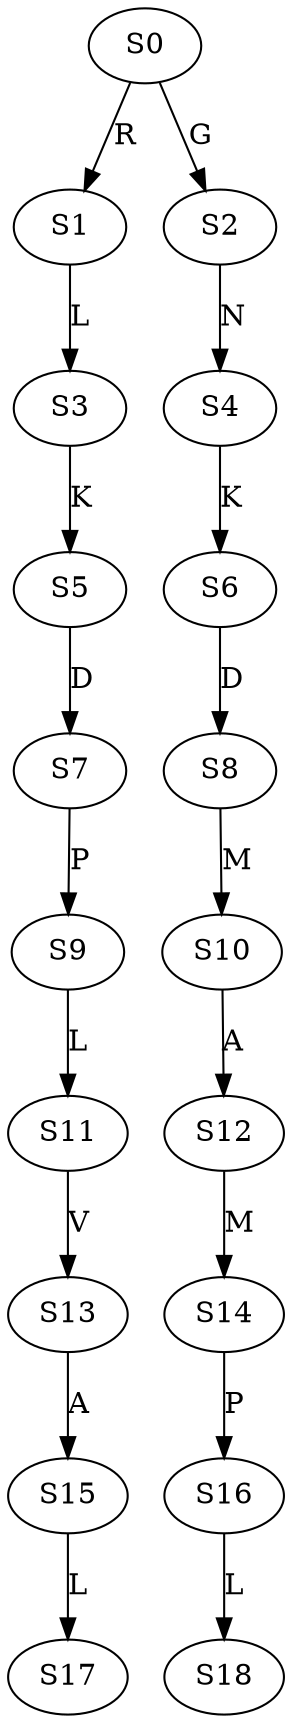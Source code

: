 strict digraph  {
	S0 -> S1 [ label = R ];
	S0 -> S2 [ label = G ];
	S1 -> S3 [ label = L ];
	S2 -> S4 [ label = N ];
	S3 -> S5 [ label = K ];
	S4 -> S6 [ label = K ];
	S5 -> S7 [ label = D ];
	S6 -> S8 [ label = D ];
	S7 -> S9 [ label = P ];
	S8 -> S10 [ label = M ];
	S9 -> S11 [ label = L ];
	S10 -> S12 [ label = A ];
	S11 -> S13 [ label = V ];
	S12 -> S14 [ label = M ];
	S13 -> S15 [ label = A ];
	S14 -> S16 [ label = P ];
	S15 -> S17 [ label = L ];
	S16 -> S18 [ label = L ];
}
